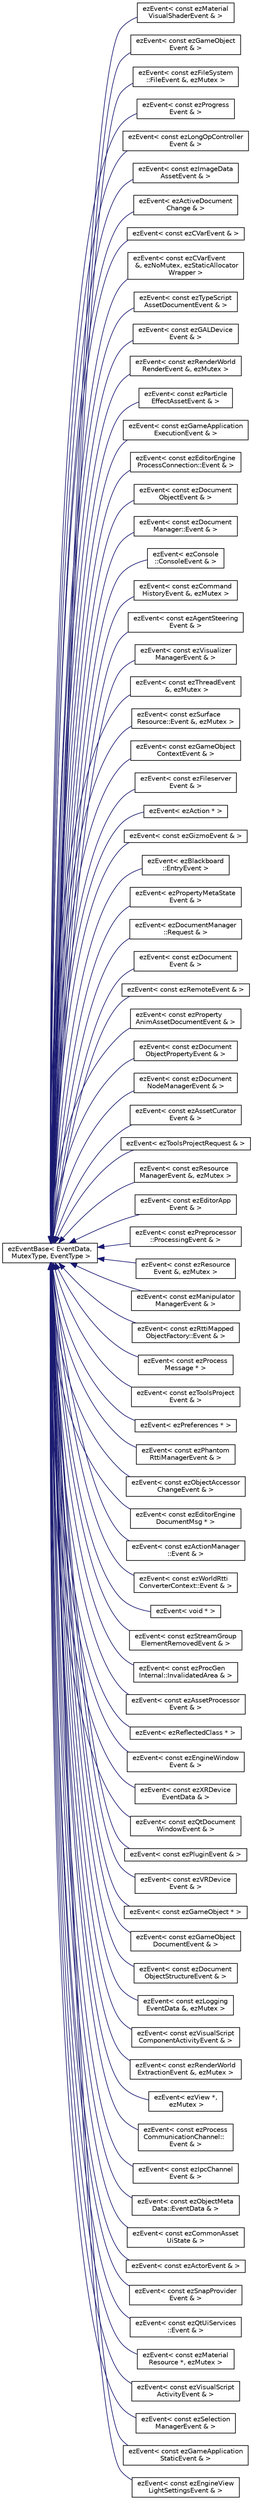 digraph "Graphical Class Hierarchy"
{
 // LATEX_PDF_SIZE
  edge [fontname="Helvetica",fontsize="10",labelfontname="Helvetica",labelfontsize="10"];
  node [fontname="Helvetica",fontsize="10",shape=record];
  rankdir="LR";
  Node0 [label="ezEventBase\< EventData,\l MutexType, EventType \>",height=0.2,width=0.4,color="black", fillcolor="white", style="filled",URL="$dd/de2/classez_event_base.htm",tooltip="This class propagates event information to registered event handlers."];
  Node0 -> Node1 [dir="back",color="midnightblue",fontsize="10",style="solid",fontname="Helvetica"];
  Node1 [label="ezEvent\< const ezMaterial\lVisualShaderEvent & \>",height=0.2,width=0.4,color="black", fillcolor="white", style="filled",URL="$d0/daf/classez_event.htm",tooltip=" "];
  Node0 -> Node2 [dir="back",color="midnightblue",fontsize="10",style="solid",fontname="Helvetica"];
  Node2 [label="ezEvent\< const ezGameObject\lEvent & \>",height=0.2,width=0.4,color="black", fillcolor="white", style="filled",URL="$d0/daf/classez_event.htm",tooltip=" "];
  Node0 -> Node3 [dir="back",color="midnightblue",fontsize="10",style="solid",fontname="Helvetica"];
  Node3 [label="ezEvent\< const ezFileSystem\l::FileEvent &, ezMutex \>",height=0.2,width=0.4,color="black", fillcolor="white", style="filled",URL="$d0/daf/classez_event.htm",tooltip=" "];
  Node0 -> Node4 [dir="back",color="midnightblue",fontsize="10",style="solid",fontname="Helvetica"];
  Node4 [label="ezEvent\< const ezProgress\lEvent & \>",height=0.2,width=0.4,color="black", fillcolor="white", style="filled",URL="$d0/daf/classez_event.htm",tooltip=" "];
  Node0 -> Node5 [dir="back",color="midnightblue",fontsize="10",style="solid",fontname="Helvetica"];
  Node5 [label="ezEvent\< const ezLongOpController\lEvent & \>",height=0.2,width=0.4,color="black", fillcolor="white", style="filled",URL="$d0/daf/classez_event.htm",tooltip=" "];
  Node0 -> Node6 [dir="back",color="midnightblue",fontsize="10",style="solid",fontname="Helvetica"];
  Node6 [label="ezEvent\< const ezImageData\lAssetEvent & \>",height=0.2,width=0.4,color="black", fillcolor="white", style="filled",URL="$d0/daf/classez_event.htm",tooltip=" "];
  Node0 -> Node7 [dir="back",color="midnightblue",fontsize="10",style="solid",fontname="Helvetica"];
  Node7 [label="ezEvent\< ezActiveDocument\lChange & \>",height=0.2,width=0.4,color="black", fillcolor="white", style="filled",URL="$d0/daf/classez_event.htm",tooltip=" "];
  Node0 -> Node8 [dir="back",color="midnightblue",fontsize="10",style="solid",fontname="Helvetica"];
  Node8 [label="ezEvent\< const ezCVarEvent & \>",height=0.2,width=0.4,color="black", fillcolor="white", style="filled",URL="$d0/daf/classez_event.htm",tooltip=" "];
  Node0 -> Node9 [dir="back",color="midnightblue",fontsize="10",style="solid",fontname="Helvetica"];
  Node9 [label="ezEvent\< const ezCVarEvent\l &, ezNoMutex, ezStaticAllocator\lWrapper \>",height=0.2,width=0.4,color="black", fillcolor="white", style="filled",URL="$d0/daf/classez_event.htm",tooltip=" "];
  Node0 -> Node10 [dir="back",color="midnightblue",fontsize="10",style="solid",fontname="Helvetica"];
  Node10 [label="ezEvent\< const ezTypeScript\lAssetDocumentEvent & \>",height=0.2,width=0.4,color="black", fillcolor="white", style="filled",URL="$d0/daf/classez_event.htm",tooltip=" "];
  Node0 -> Node11 [dir="back",color="midnightblue",fontsize="10",style="solid",fontname="Helvetica"];
  Node11 [label="ezEvent\< const ezGALDevice\lEvent & \>",height=0.2,width=0.4,color="black", fillcolor="white", style="filled",URL="$d0/daf/classez_event.htm",tooltip=" "];
  Node0 -> Node12 [dir="back",color="midnightblue",fontsize="10",style="solid",fontname="Helvetica"];
  Node12 [label="ezEvent\< const ezRenderWorld\lRenderEvent &, ezMutex \>",height=0.2,width=0.4,color="black", fillcolor="white", style="filled",URL="$d0/daf/classez_event.htm",tooltip=" "];
  Node0 -> Node13 [dir="back",color="midnightblue",fontsize="10",style="solid",fontname="Helvetica"];
  Node13 [label="ezEvent\< const ezParticle\lEffectAssetEvent & \>",height=0.2,width=0.4,color="black", fillcolor="white", style="filled",URL="$d0/daf/classez_event.htm",tooltip=" "];
  Node0 -> Node14 [dir="back",color="midnightblue",fontsize="10",style="solid",fontname="Helvetica"];
  Node14 [label="ezEvent\< const ezGameApplication\lExecutionEvent & \>",height=0.2,width=0.4,color="black", fillcolor="white", style="filled",URL="$d0/daf/classez_event.htm",tooltip=" "];
  Node0 -> Node15 [dir="back",color="midnightblue",fontsize="10",style="solid",fontname="Helvetica"];
  Node15 [label="ezEvent\< const ezEditorEngine\lProcessConnection::Event & \>",height=0.2,width=0.4,color="black", fillcolor="white", style="filled",URL="$d0/daf/classez_event.htm",tooltip=" "];
  Node0 -> Node16 [dir="back",color="midnightblue",fontsize="10",style="solid",fontname="Helvetica"];
  Node16 [label="ezEvent\< const ezDocument\lObjectEvent & \>",height=0.2,width=0.4,color="black", fillcolor="white", style="filled",URL="$d0/daf/classez_event.htm",tooltip=" "];
  Node0 -> Node17 [dir="back",color="midnightblue",fontsize="10",style="solid",fontname="Helvetica"];
  Node17 [label="ezEvent\< const ezDocument\lManager::Event & \>",height=0.2,width=0.4,color="black", fillcolor="white", style="filled",URL="$d0/daf/classez_event.htm",tooltip=" "];
  Node0 -> Node18 [dir="back",color="midnightblue",fontsize="10",style="solid",fontname="Helvetica"];
  Node18 [label="ezEvent\< ezConsole\l::ConsoleEvent & \>",height=0.2,width=0.4,color="black", fillcolor="white", style="filled",URL="$d0/daf/classez_event.htm",tooltip=" "];
  Node0 -> Node19 [dir="back",color="midnightblue",fontsize="10",style="solid",fontname="Helvetica"];
  Node19 [label="ezEvent\< const ezCommand\lHistoryEvent &, ezMutex \>",height=0.2,width=0.4,color="black", fillcolor="white", style="filled",URL="$d0/daf/classez_event.htm",tooltip=" "];
  Node0 -> Node20 [dir="back",color="midnightblue",fontsize="10",style="solid",fontname="Helvetica"];
  Node20 [label="ezEvent\< const ezAgentSteering\lEvent & \>",height=0.2,width=0.4,color="black", fillcolor="white", style="filled",URL="$d0/daf/classez_event.htm",tooltip=" "];
  Node0 -> Node21 [dir="back",color="midnightblue",fontsize="10",style="solid",fontname="Helvetica"];
  Node21 [label="ezEvent\< const ezVisualizer\lManagerEvent & \>",height=0.2,width=0.4,color="black", fillcolor="white", style="filled",URL="$d0/daf/classez_event.htm",tooltip=" "];
  Node0 -> Node22 [dir="back",color="midnightblue",fontsize="10",style="solid",fontname="Helvetica"];
  Node22 [label="ezEvent\< const ezThreadEvent\l &, ezMutex \>",height=0.2,width=0.4,color="black", fillcolor="white", style="filled",URL="$d0/daf/classez_event.htm",tooltip=" "];
  Node0 -> Node23 [dir="back",color="midnightblue",fontsize="10",style="solid",fontname="Helvetica"];
  Node23 [label="ezEvent\< const ezSurface\lResource::Event &, ezMutex \>",height=0.2,width=0.4,color="black", fillcolor="white", style="filled",URL="$d0/daf/classez_event.htm",tooltip=" "];
  Node0 -> Node24 [dir="back",color="midnightblue",fontsize="10",style="solid",fontname="Helvetica"];
  Node24 [label="ezEvent\< const ezGameObject\lContextEvent & \>",height=0.2,width=0.4,color="black", fillcolor="white", style="filled",URL="$d0/daf/classez_event.htm",tooltip=" "];
  Node0 -> Node25 [dir="back",color="midnightblue",fontsize="10",style="solid",fontname="Helvetica"];
  Node25 [label="ezEvent\< const ezFileserver\lEvent & \>",height=0.2,width=0.4,color="black", fillcolor="white", style="filled",URL="$d0/daf/classez_event.htm",tooltip=" "];
  Node0 -> Node26 [dir="back",color="midnightblue",fontsize="10",style="solid",fontname="Helvetica"];
  Node26 [label="ezEvent\< ezAction * \>",height=0.2,width=0.4,color="black", fillcolor="white", style="filled",URL="$d0/daf/classez_event.htm",tooltip=" "];
  Node0 -> Node27 [dir="back",color="midnightblue",fontsize="10",style="solid",fontname="Helvetica"];
  Node27 [label="ezEvent\< const ezGizmoEvent & \>",height=0.2,width=0.4,color="black", fillcolor="white", style="filled",URL="$d0/daf/classez_event.htm",tooltip=" "];
  Node0 -> Node28 [dir="back",color="midnightblue",fontsize="10",style="solid",fontname="Helvetica"];
  Node28 [label="ezEvent\< ezBlackboard\l::EntryEvent \>",height=0.2,width=0.4,color="black", fillcolor="white", style="filled",URL="$d0/daf/classez_event.htm",tooltip=" "];
  Node0 -> Node29 [dir="back",color="midnightblue",fontsize="10",style="solid",fontname="Helvetica"];
  Node29 [label="ezEvent\< ezPropertyMetaState\lEvent & \>",height=0.2,width=0.4,color="black", fillcolor="white", style="filled",URL="$d0/daf/classez_event.htm",tooltip=" "];
  Node0 -> Node30 [dir="back",color="midnightblue",fontsize="10",style="solid",fontname="Helvetica"];
  Node30 [label="ezEvent\< ezDocumentManager\l::Request & \>",height=0.2,width=0.4,color="black", fillcolor="white", style="filled",URL="$d0/daf/classez_event.htm",tooltip=" "];
  Node0 -> Node31 [dir="back",color="midnightblue",fontsize="10",style="solid",fontname="Helvetica"];
  Node31 [label="ezEvent\< const ezDocument\lEvent & \>",height=0.2,width=0.4,color="black", fillcolor="white", style="filled",URL="$d0/daf/classez_event.htm",tooltip=" "];
  Node0 -> Node32 [dir="back",color="midnightblue",fontsize="10",style="solid",fontname="Helvetica"];
  Node32 [label="ezEvent\< const ezRemoteEvent & \>",height=0.2,width=0.4,color="black", fillcolor="white", style="filled",URL="$d0/daf/classez_event.htm",tooltip=" "];
  Node0 -> Node33 [dir="back",color="midnightblue",fontsize="10",style="solid",fontname="Helvetica"];
  Node33 [label="ezEvent\< const ezProperty\lAnimAssetDocumentEvent & \>",height=0.2,width=0.4,color="black", fillcolor="white", style="filled",URL="$d0/daf/classez_event.htm",tooltip=" "];
  Node0 -> Node34 [dir="back",color="midnightblue",fontsize="10",style="solid",fontname="Helvetica"];
  Node34 [label="ezEvent\< const ezDocument\lObjectPropertyEvent & \>",height=0.2,width=0.4,color="black", fillcolor="white", style="filled",URL="$d0/daf/classez_event.htm",tooltip=" "];
  Node0 -> Node35 [dir="back",color="midnightblue",fontsize="10",style="solid",fontname="Helvetica"];
  Node35 [label="ezEvent\< const ezDocument\lNodeManagerEvent & \>",height=0.2,width=0.4,color="black", fillcolor="white", style="filled",URL="$d0/daf/classez_event.htm",tooltip=" "];
  Node0 -> Node36 [dir="back",color="midnightblue",fontsize="10",style="solid",fontname="Helvetica"];
  Node36 [label="ezEvent\< const ezAssetCurator\lEvent & \>",height=0.2,width=0.4,color="black", fillcolor="white", style="filled",URL="$d0/daf/classez_event.htm",tooltip=" "];
  Node0 -> Node37 [dir="back",color="midnightblue",fontsize="10",style="solid",fontname="Helvetica"];
  Node37 [label="ezEvent\< ezToolsProjectRequest & \>",height=0.2,width=0.4,color="black", fillcolor="white", style="filled",URL="$d0/daf/classez_event.htm",tooltip=" "];
  Node0 -> Node38 [dir="back",color="midnightblue",fontsize="10",style="solid",fontname="Helvetica"];
  Node38 [label="ezEvent\< const ezResource\lManagerEvent &, ezMutex \>",height=0.2,width=0.4,color="black", fillcolor="white", style="filled",URL="$d0/daf/classez_event.htm",tooltip=" "];
  Node0 -> Node39 [dir="back",color="midnightblue",fontsize="10",style="solid",fontname="Helvetica"];
  Node39 [label="ezEvent\< const ezEditorApp\lEvent & \>",height=0.2,width=0.4,color="black", fillcolor="white", style="filled",URL="$d0/daf/classez_event.htm",tooltip=" "];
  Node0 -> Node40 [dir="back",color="midnightblue",fontsize="10",style="solid",fontname="Helvetica"];
  Node40 [label="ezEvent\< const ezPreprocessor\l::ProcessingEvent & \>",height=0.2,width=0.4,color="black", fillcolor="white", style="filled",URL="$d0/daf/classez_event.htm",tooltip=" "];
  Node0 -> Node41 [dir="back",color="midnightblue",fontsize="10",style="solid",fontname="Helvetica"];
  Node41 [label="ezEvent\< const ezResource\lEvent &, ezMutex \>",height=0.2,width=0.4,color="black", fillcolor="white", style="filled",URL="$d0/daf/classez_event.htm",tooltip=" "];
  Node0 -> Node42 [dir="back",color="midnightblue",fontsize="10",style="solid",fontname="Helvetica"];
  Node42 [label="ezEvent\< const ezManipulator\lManagerEvent & \>",height=0.2,width=0.4,color="black", fillcolor="white", style="filled",URL="$d0/daf/classez_event.htm",tooltip=" "];
  Node0 -> Node43 [dir="back",color="midnightblue",fontsize="10",style="solid",fontname="Helvetica"];
  Node43 [label="ezEvent\< const ezRttiMapped\lObjectFactory::Event & \>",height=0.2,width=0.4,color="black", fillcolor="white", style="filled",URL="$d0/daf/classez_event.htm",tooltip=" "];
  Node0 -> Node44 [dir="back",color="midnightblue",fontsize="10",style="solid",fontname="Helvetica"];
  Node44 [label="ezEvent\< const ezProcess\lMessage * \>",height=0.2,width=0.4,color="black", fillcolor="white", style="filled",URL="$d0/daf/classez_event.htm",tooltip=" "];
  Node0 -> Node45 [dir="back",color="midnightblue",fontsize="10",style="solid",fontname="Helvetica"];
  Node45 [label="ezEvent\< const ezToolsProject\lEvent & \>",height=0.2,width=0.4,color="black", fillcolor="white", style="filled",URL="$d0/daf/classez_event.htm",tooltip=" "];
  Node0 -> Node46 [dir="back",color="midnightblue",fontsize="10",style="solid",fontname="Helvetica"];
  Node46 [label="ezEvent\< ezPreferences * \>",height=0.2,width=0.4,color="black", fillcolor="white", style="filled",URL="$d0/daf/classez_event.htm",tooltip=" "];
  Node0 -> Node47 [dir="back",color="midnightblue",fontsize="10",style="solid",fontname="Helvetica"];
  Node47 [label="ezEvent\< const ezPhantom\lRttiManagerEvent & \>",height=0.2,width=0.4,color="black", fillcolor="white", style="filled",URL="$d0/daf/classez_event.htm",tooltip=" "];
  Node0 -> Node48 [dir="back",color="midnightblue",fontsize="10",style="solid",fontname="Helvetica"];
  Node48 [label="ezEvent\< const ezObjectAccessor\lChangeEvent & \>",height=0.2,width=0.4,color="black", fillcolor="white", style="filled",URL="$d0/daf/classez_event.htm",tooltip=" "];
  Node0 -> Node49 [dir="back",color="midnightblue",fontsize="10",style="solid",fontname="Helvetica"];
  Node49 [label="ezEvent\< const ezEditorEngine\lDocumentMsg * \>",height=0.2,width=0.4,color="black", fillcolor="white", style="filled",URL="$d0/daf/classez_event.htm",tooltip=" "];
  Node0 -> Node50 [dir="back",color="midnightblue",fontsize="10",style="solid",fontname="Helvetica"];
  Node50 [label="ezEvent\< const ezActionManager\l::Event & \>",height=0.2,width=0.4,color="black", fillcolor="white", style="filled",URL="$d0/daf/classez_event.htm",tooltip=" "];
  Node0 -> Node51 [dir="back",color="midnightblue",fontsize="10",style="solid",fontname="Helvetica"];
  Node51 [label="ezEvent\< const ezWorldRtti\lConverterContext::Event & \>",height=0.2,width=0.4,color="black", fillcolor="white", style="filled",URL="$d0/daf/classez_event.htm",tooltip=" "];
  Node0 -> Node52 [dir="back",color="midnightblue",fontsize="10",style="solid",fontname="Helvetica"];
  Node52 [label="ezEvent\< void * \>",height=0.2,width=0.4,color="black", fillcolor="white", style="filled",URL="$d0/daf/classez_event.htm",tooltip=" "];
  Node0 -> Node53 [dir="back",color="midnightblue",fontsize="10",style="solid",fontname="Helvetica"];
  Node53 [label="ezEvent\< const ezStreamGroup\lElementRemovedEvent & \>",height=0.2,width=0.4,color="black", fillcolor="white", style="filled",URL="$d0/daf/classez_event.htm",tooltip=" "];
  Node0 -> Node54 [dir="back",color="midnightblue",fontsize="10",style="solid",fontname="Helvetica"];
  Node54 [label="ezEvent\< const ezProcGen\lInternal::InvalidatedArea & \>",height=0.2,width=0.4,color="black", fillcolor="white", style="filled",URL="$d0/daf/classez_event.htm",tooltip=" "];
  Node0 -> Node55 [dir="back",color="midnightblue",fontsize="10",style="solid",fontname="Helvetica"];
  Node55 [label="ezEvent\< const ezAssetProcessor\lEvent & \>",height=0.2,width=0.4,color="black", fillcolor="white", style="filled",URL="$d0/daf/classez_event.htm",tooltip=" "];
  Node0 -> Node56 [dir="back",color="midnightblue",fontsize="10",style="solid",fontname="Helvetica"];
  Node56 [label="ezEvent\< ezReflectedClass * \>",height=0.2,width=0.4,color="black", fillcolor="white", style="filled",URL="$d0/daf/classez_event.htm",tooltip=" "];
  Node0 -> Node57 [dir="back",color="midnightblue",fontsize="10",style="solid",fontname="Helvetica"];
  Node57 [label="ezEvent\< const ezEngineWindow\lEvent & \>",height=0.2,width=0.4,color="black", fillcolor="white", style="filled",URL="$d0/daf/classez_event.htm",tooltip=" "];
  Node0 -> Node58 [dir="back",color="midnightblue",fontsize="10",style="solid",fontname="Helvetica"];
  Node58 [label="ezEvent\< const ezXRDevice\lEventData & \>",height=0.2,width=0.4,color="black", fillcolor="white", style="filled",URL="$d0/daf/classez_event.htm",tooltip=" "];
  Node0 -> Node59 [dir="back",color="midnightblue",fontsize="10",style="solid",fontname="Helvetica"];
  Node59 [label="ezEvent\< const ezQtDocument\lWindowEvent & \>",height=0.2,width=0.4,color="black", fillcolor="white", style="filled",URL="$d0/daf/classez_event.htm",tooltip=" "];
  Node0 -> Node60 [dir="back",color="midnightblue",fontsize="10",style="solid",fontname="Helvetica"];
  Node60 [label="ezEvent\< const ezPluginEvent & \>",height=0.2,width=0.4,color="black", fillcolor="white", style="filled",URL="$d0/daf/classez_event.htm",tooltip=" "];
  Node0 -> Node61 [dir="back",color="midnightblue",fontsize="10",style="solid",fontname="Helvetica"];
  Node61 [label="ezEvent\< const ezVRDevice\lEvent & \>",height=0.2,width=0.4,color="black", fillcolor="white", style="filled",URL="$d0/daf/classez_event.htm",tooltip=" "];
  Node0 -> Node62 [dir="back",color="midnightblue",fontsize="10",style="solid",fontname="Helvetica"];
  Node62 [label="ezEvent\< const ezGameObject * \>",height=0.2,width=0.4,color="black", fillcolor="white", style="filled",URL="$d0/daf/classez_event.htm",tooltip=" "];
  Node0 -> Node63 [dir="back",color="midnightblue",fontsize="10",style="solid",fontname="Helvetica"];
  Node63 [label="ezEvent\< const ezGameObject\lDocumentEvent & \>",height=0.2,width=0.4,color="black", fillcolor="white", style="filled",URL="$d0/daf/classez_event.htm",tooltip=" "];
  Node0 -> Node64 [dir="back",color="midnightblue",fontsize="10",style="solid",fontname="Helvetica"];
  Node64 [label="ezEvent\< const ezDocument\lObjectStructureEvent & \>",height=0.2,width=0.4,color="black", fillcolor="white", style="filled",URL="$d0/daf/classez_event.htm",tooltip=" "];
  Node0 -> Node65 [dir="back",color="midnightblue",fontsize="10",style="solid",fontname="Helvetica"];
  Node65 [label="ezEvent\< const ezLogging\lEventData &, ezMutex \>",height=0.2,width=0.4,color="black", fillcolor="white", style="filled",URL="$d0/daf/classez_event.htm",tooltip=" "];
  Node0 -> Node66 [dir="back",color="midnightblue",fontsize="10",style="solid",fontname="Helvetica"];
  Node66 [label="ezEvent\< const ezVisualScript\lComponentActivityEvent & \>",height=0.2,width=0.4,color="black", fillcolor="white", style="filled",URL="$d0/daf/classez_event.htm",tooltip=" "];
  Node0 -> Node67 [dir="back",color="midnightblue",fontsize="10",style="solid",fontname="Helvetica"];
  Node67 [label="ezEvent\< const ezRenderWorld\lExtractionEvent &, ezMutex \>",height=0.2,width=0.4,color="black", fillcolor="white", style="filled",URL="$d0/daf/classez_event.htm",tooltip=" "];
  Node0 -> Node68 [dir="back",color="midnightblue",fontsize="10",style="solid",fontname="Helvetica"];
  Node68 [label="ezEvent\< ezView *,\l ezMutex \>",height=0.2,width=0.4,color="black", fillcolor="white", style="filled",URL="$d0/daf/classez_event.htm",tooltip=" "];
  Node0 -> Node69 [dir="back",color="midnightblue",fontsize="10",style="solid",fontname="Helvetica"];
  Node69 [label="ezEvent\< const ezProcess\lCommunicationChannel::\lEvent & \>",height=0.2,width=0.4,color="black", fillcolor="white", style="filled",URL="$d0/daf/classez_event.htm",tooltip=" "];
  Node0 -> Node70 [dir="back",color="midnightblue",fontsize="10",style="solid",fontname="Helvetica"];
  Node70 [label="ezEvent\< const ezIpcChannel\lEvent & \>",height=0.2,width=0.4,color="black", fillcolor="white", style="filled",URL="$d0/daf/classez_event.htm",tooltip=" "];
  Node0 -> Node71 [dir="back",color="midnightblue",fontsize="10",style="solid",fontname="Helvetica"];
  Node71 [label="ezEvent\< const ezObjectMeta\lData::EventData & \>",height=0.2,width=0.4,color="black", fillcolor="white", style="filled",URL="$d0/daf/classez_event.htm",tooltip=" "];
  Node0 -> Node72 [dir="back",color="midnightblue",fontsize="10",style="solid",fontname="Helvetica"];
  Node72 [label="ezEvent\< const ezCommonAsset\lUiState & \>",height=0.2,width=0.4,color="black", fillcolor="white", style="filled",URL="$d0/daf/classez_event.htm",tooltip=" "];
  Node0 -> Node73 [dir="back",color="midnightblue",fontsize="10",style="solid",fontname="Helvetica"];
  Node73 [label="ezEvent\< const ezActorEvent & \>",height=0.2,width=0.4,color="black", fillcolor="white", style="filled",URL="$d0/daf/classez_event.htm",tooltip=" "];
  Node0 -> Node74 [dir="back",color="midnightblue",fontsize="10",style="solid",fontname="Helvetica"];
  Node74 [label="ezEvent\< const ezSnapProvider\lEvent & \>",height=0.2,width=0.4,color="black", fillcolor="white", style="filled",URL="$d0/daf/classez_event.htm",tooltip=" "];
  Node0 -> Node75 [dir="back",color="midnightblue",fontsize="10",style="solid",fontname="Helvetica"];
  Node75 [label="ezEvent\< const ezQtUiServices\l::Event & \>",height=0.2,width=0.4,color="black", fillcolor="white", style="filled",URL="$d0/daf/classez_event.htm",tooltip=" "];
  Node0 -> Node76 [dir="back",color="midnightblue",fontsize="10",style="solid",fontname="Helvetica"];
  Node76 [label="ezEvent\< const ezMaterial\lResource *, ezMutex \>",height=0.2,width=0.4,color="black", fillcolor="white", style="filled",URL="$d0/daf/classez_event.htm",tooltip=" "];
  Node0 -> Node77 [dir="back",color="midnightblue",fontsize="10",style="solid",fontname="Helvetica"];
  Node77 [label="ezEvent\< const ezVisualScript\lActivityEvent & \>",height=0.2,width=0.4,color="black", fillcolor="white", style="filled",URL="$d0/daf/classez_event.htm",tooltip=" "];
  Node0 -> Node78 [dir="back",color="midnightblue",fontsize="10",style="solid",fontname="Helvetica"];
  Node78 [label="ezEvent\< const ezSelection\lManagerEvent & \>",height=0.2,width=0.4,color="black", fillcolor="white", style="filled",URL="$d0/daf/classez_event.htm",tooltip=" "];
  Node0 -> Node79 [dir="back",color="midnightblue",fontsize="10",style="solid",fontname="Helvetica"];
  Node79 [label="ezEvent\< const ezGameApplication\lStaticEvent & \>",height=0.2,width=0.4,color="black", fillcolor="white", style="filled",URL="$d0/daf/classez_event.htm",tooltip=" "];
  Node0 -> Node80 [dir="back",color="midnightblue",fontsize="10",style="solid",fontname="Helvetica"];
  Node80 [label="ezEvent\< const ezEngineView\lLightSettingsEvent & \>",height=0.2,width=0.4,color="black", fillcolor="white", style="filled",URL="$d0/daf/classez_event.htm",tooltip=" "];
}
